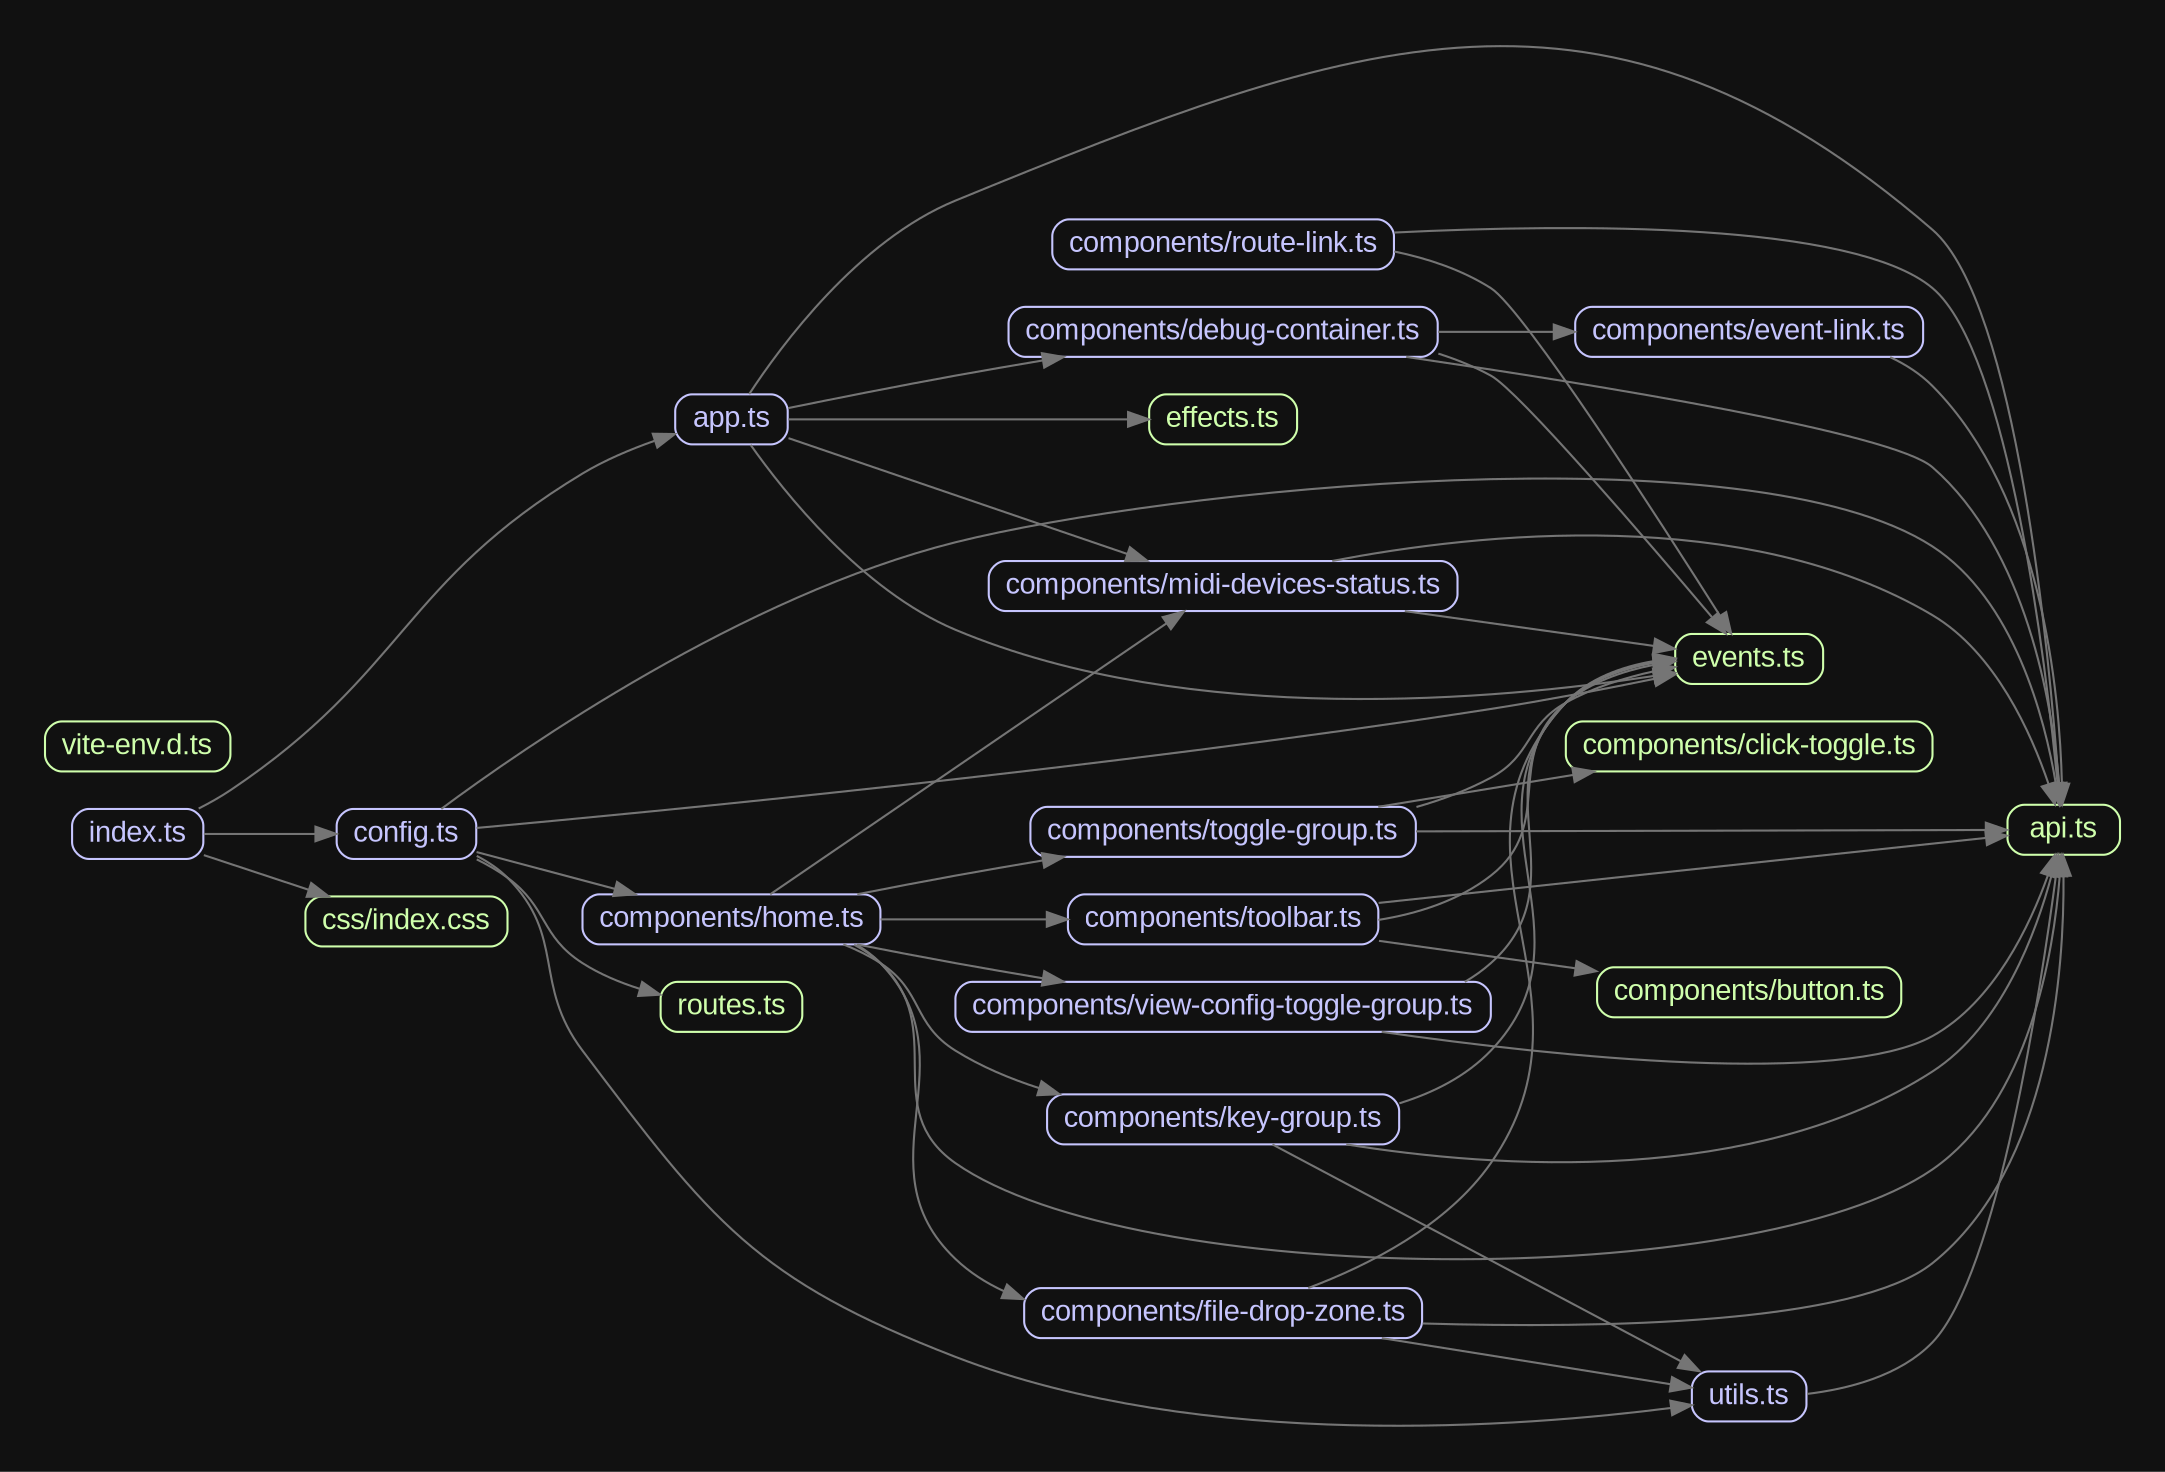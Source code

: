 digraph G {
	graph [bb="0,0,992.75,663.03",
		bgcolor="#111111",
		layout=dot,
		overlap=false,
		pad=0.3,
		rankdir=LR
	];
	node [color="#c6c5fe",
		fontcolor="#c6c5fe",
		fontname=Arial,
		fontsize="14px",
		height=0,
		label="\N",
		shape=box,
		style=rounded
	];
	edge [color="#757575"];
	"api.ts"	[color="#cfffac",
		fontcolor="#cfffac",
		height=0.32986,
		pos="965.75,286.53",
		width=0.75];
	"app.ts"	[height=0.32986,
		pos="327.62,483.53",
		width=0.75];
	"app.ts" -> "api.ts"	[pos="e,964.01,298.79 336.13,495.66 351.35,518.97 388.43,569.42 435,588.53 627.41,667.5 745.35,710.48 902.75,574.53 942.86,539.89 958.66,\
372.62 963.22,310.14"];
	"components/debug-container.ts"	[height=0.32986,
		pos="563,525.53",
		width=2.8472];
	"app.ts" -> "components/debug-container.ts"	[pos="e,485.04,513.2 354.81,488.93 376.32,493.32 407.59,499.56 435,504.53 447.5,506.8 460.71,509.09 473.7,511.29"];
	"components/midi-devices-status.ts"	[height=0.32986,
		pos="563,403.53",
		width=3.1181];
	"app.ts" -> "components/midi-devices-status.ts"	[pos="e,526.27,415.78 354.94,474.51 393.87,461.16 467.37,435.97 515.51,419.47"];
	"effects.ts"	[color="#cfffac",
		fontcolor="#cfffac",
		height=0.32986,
		pos="563,483.53",
		width=0.97222];
	"app.ts" -> "effects.ts"	[pos="e,527.87,483.53 354.94,483.53 394.15,483.53 468.42,483.53 516.53,483.53"];
	"events.ts"	[color="#cfffac",
		fontcolor="#cfffac",
		height=0.32986,
		pos="814.88,368.53",
		width=0.97222];
	"app.ts" -> "events.ts"	[pos="e,779.48,362.01 336.8,471.3 352.63,448.82 389.93,401.49 435,382.53 547.16,335.35 694.9,349.01 768.35,360.24"];
	"components/debug-container.ts" -> "api.ts"	[pos="e,964.28,298.88 652.79,513.19 746.73,499.41 883.98,476.88 902.75,460.53 947.5,421.54 959.95,347.98 963.41,310.22"];
	"components/debug-container.ts" -> "events.ts"	[pos="e,803.68,380.7 665.91,515.06 674.66,512.27 683.15,508.82 691,504.53 704.32,497.25 766.06,425.26 796.63,389.07"];
	"components/event-link.ts"	[height=0.32986,
		pos="814.88,525.53",
		width=2.3056];
	"components/debug-container.ts" -> "components/event-link.ts"	[pos="e,731.69,525.53 665.99,525.53 683.93,525.53 702.51,525.53 720.21,525.53"];
	"components/midi-devices-status.ts" -> "api.ts"	[pos="e,961.53,298.79 617.06,415.87 687.66,429.24 813.89,442.21 902.75,389.53 932.37,371.97 949.57,334.26 958.05,309.66"];
	"components/midi-devices-status.ts" -> "events.ts"	[pos="e,779.49,373.35 652.1,391.19 691.27,385.7 735.74,379.47 768.13,374.94"];
	"components/button.ts"	[color="#cfffac",
		fontcolor="#cfffac",
		height=0.32986,
		pos="814.88,208.53",
		width=2.0243];
	"components/click-toggle.ts"	[color="#cfffac",
		fontcolor="#cfffac",
		height=0.32986,
		pos="814.88,326.53",
		width=2.441];
	"components/event-link.ts" -> "api.ts"	[pos="e,964.98,298.87 882.9,513.18 890.24,509.69 897.09,505.23 902.75,499.53 954.73,447.16 963.63,353.88 964.82,310.25"];
	"components/file-drop-zone.ts"	[height=0.32986,
		pos="563,54.53",
		width=2.6493];
	"components/file-drop-zone.ts" -> "api.ts"	[pos="e,965.42,274.38 658.53,49.59 745.51,47.071 866.36,49.345 902.75,78.53 959.46,124.01 965.91,219.06 965.64,263.14"];
	"components/file-drop-zone.ts" -> "events.ts"	[pos="e,779.7,368.88 604.28,66.845 633.09,77.806 670.29,96.787 691,126.53 747.87,208.2 659.34,274.55 727,347.53 737.59,358.96 753.24,364.65 \
768.35,367.35"];
	"utils.ts"	[height=0.32986,
		pos="814.88,14.53",
		width=0.75347];
	"components/file-drop-zone.ts" -> "utils.ts"	[pos="e,787.39,18.77 641.01,42.202 685.84,35.025 740.38,26.295 776.06,20.584"];
	"utils.ts" -> "api.ts"	[pos="e,963.25,274.17 842.21,15.7 861.55,17.972 887.08,24.151 902.75,40.53 933.54,72.707 954.38,207.58 961.77,262.8"];
	"components/home.ts"	[height=0.32986,
		pos="327.62,243.53",
		width=1.9826];
	"components/home.ts" -> "api.ts"	[pos="e,964.45,274.36 386.76,231.16 391.2,228.77 395.37,225.92 399,222.53 432.31,191.44 397.68,152.68 435,126.53 520.13,66.884 817.17,\
64.523 902.75,123.53 948.88,155.34 960.72,226.35 963.73,263.25"];
	"components/home.ts" -> "components/midi-devices-status.ts"	[pos="e,544.01,391.2 346.55,255.82 387.19,283.68 486.54,351.8 534.8,384.88"];
	"components/home.ts" -> "components/file-drop-zone.ts"	[pos="e,467.26,61.406 387.85,231.19 391.94,228.79 395.73,225.93 399,222.53 444.07,175.54 387.91,125.49 435,80.53 441.41,74.411 448.85,\
69.559 456.86,65.729"];
	"components/key-group.ts"	[height=0.32986,
		pos="563,147.53",
		width=2.3368];
	"components/home.ts" -> "components/key-group.ts"	[pos="e,484.05,159.84 381.98,231.22 387.95,228.8 393.76,225.93 399,222.53 419.62,209.14 414.15,193.55 435,180.53 446.66,173.25 459.89,\
167.56 473.29,163.13"];
	"components/toggle-group.ts"	[height=0.32986,
		pos="563,285.53",
		width=2.5556];
	"components/home.ts" -> "components/toggle-group.ts"	[pos="e,485.04,273.2 389.6,255.9 404.44,258.82 420.27,261.86 435,264.53 447.5,266.8 460.71,269.09 473.7,271.29"];
	"components/toolbar.ts"	[height=0.32986,
		pos="563,243.53",
		width=2.066];
	"components/home.ts" -> "components/toolbar.ts"	[pos="e,488.35,243.53 399.28,243.53 423.82,243.53 451.6,243.53 477.16,243.53"];
	"components/view-config-toggle-group.ts"	[height=0.32986,
		pos="563,201.53",
		width=3.5556];
	"components/home.ts" -> "components/view-config-toggle-group.ts"	[pos="e,485.04,213.86 389.6,231.16 404.44,228.24 420.27,225.2 435,222.53 447.5,220.26 460.71,217.97 473.7,215.77"];
	"components/key-group.ts" -> "api.ts"	[pos="e,962.32,274.4 624.19,135.2 696.47,123.86 818.47,116.05 902.75,170.53 935.49,191.7 952.14,236.23 959.59,263.54"];
	"components/key-group.ts" -> "events.ts"	[pos="e,779.55,368.57 647.61,155.4 663.8,160.47 679.33,168.36 691,180.53 743.55,235.33 673.98,293.18 727,347.53 737.79,358.59 753.34,364.23 \
768.31,366.98"];
	"components/key-group.ts" -> "utils.ts"	[pos="e,790.87,26.774 587.06,135.26 631.59,111.55 729.56,59.406 780.95,32.056"];
	"components/toggle-group.ts" -> "api.ts"	[pos="e,938.4,286.46 655.44,285.76 741.2,285.97 865.22,286.28 926.92,286.44"];
	"components/toggle-group.ts" -> "events.ts"	[pos="e,779.7,364.69 655.44,297.5 667.8,301.04 680,305.61 691,311.53 710.93,322.25 707.27,336.46 727,347.53 739.71,354.66 754.78,359.38 \
768.77,362.51"];
	"components/toggle-group.ts" -> "components/click-toggle.ts"	[pos="e,738.72,314.2 639.31,297.89 667.09,302.45 698.78,307.65 727.47,312.35"];
	"components/toolbar.ts" -> "api.ts"	[pos="e,938.5,283.71 637.5,251.42 723.2,260.61 861.48,275.45 927.43,282.53"];
	"components/toolbar.ts" -> "events.ts"	[pos="e,779.72,367.36 637.59,243.37 656.55,246.46 675.85,252.71 691,264.53 722.7,289.27 696.23,321.65 727,347.53 738.64,357.32 754.1,362.69 \
768.75,365.59"];
	"components/toolbar.ts" -> "components/button.ts"	[pos="e,741.64,218.65 637.62,233.22 666.72,229.14 700.33,224.43 730.33,220.23"];
	"components/view-config-toggle-group.ts" -> "api.ts"	[pos="e,961.34,274.25 641.61,189.16 727.52,177.05 859.56,163.62 902.75,187.53 931.87,203.65 949.14,239.8 957.78,263.67"];
	"components/view-config-toggle-group.ts" -> "events.ts"	[pos="e,779.49,368.15 679.14,213.9 683.35,216.4 687.33,219.26 691,222.53 734.19,260.96 685.25,307.54 727,347.53 738.07,358.13 753.54,363.68 \
768.36,366.5"];
	"components/route-link.ts"	[height=0.32986,
		pos="563,567.53",
		width=2.2743];
	"components/route-link.ts" -> "api.ts"	[pos="e,963.71,298.88 645.1,573.18 732.81,577.49 865.15,578.15 902.75,546.53 939.06,515.99 956.92,368.34 962.64,310.16"];
	"components/route-link.ts" -> "events.ts"	[pos="e,806.24,380.73 645.12,564.01 661.2,560.66 677.32,555.21 691,546.53 706.7,536.57 771.66,435.47 800.26,390.22"];
	"config.ts"	[height=0.32986,
		pos="172.12,284.53",
		width=0.92014];
	"config.ts" -> "api.ts"	[pos="e,963.45,298.73 189.1,296.78 228.3,325.97 333.48,399.1 435,424.53 535.83,449.79 815.59,479.17 902.75,422.53 941.36,397.44 956.23,\
341.79 961.73,310"];
	"config.ts" -> "events.ts"	[pos="e,779.55,361.46 205.65,287.59 287.43,295.44 508.2,317.69 691,345.53 716.7,349.44 745.24,354.73 768.35,359.25"];
	"config.ts" -> "utils.ts"	[pos="e,787.45,10.367 205.59,273.94 210.94,271.16 216.09,267.73 220.25,263.53 248.54,234.96 232.05,212.64 256.25,180.53 318.16,98.392 \
339.07,70.646 435,33.53 552.58,-11.962 706.16,-0.043965 776.16,8.8632"];
	"config.ts" -> "components/home.ts"	[pos="e,280.43,255.87 205.68,275.83 224.19,270.89 247.9,264.56 269.42,258.81"];
	"routes.ts"	[color="#cfffac",
		fontcolor="#cfffac",
		height=0.32986,
		pos="327.62,201.53",
		width=0.94097];
	"config.ts" -> "routes.ts"	[pos="e,293.46,207.38 205.59,272.3 210.71,269.75 215.78,266.82 220.25,263.53 239.78,249.15 235.84,235.62 256.25,222.53 264.19,217.44 273.41,\
213.54 282.51,210.57"];
	"css/index.css"	[color="#cfffac",
		fontcolor="#cfffac",
		height=0.32986,
		pos="172.12,242.53",
		width=1.3368];
	"index.ts"	[height=0.32986,
		pos="44,284.53",
		width=0.86806];
	"index.ts" -> "app.ts"	[pos="e,300.14,476.38 72.938,296.75 78.092,299.4 83.32,302.37 88,305.53 171.48,361.97 170.04,405.35 256.25,457.53 266.45,463.7 278.34,\
468.78 289.42,472.76"];
	"index.ts" -> "config.ts"	[pos="e,138.67,284.53 75.531,284.53 91.051,284.53 110.19,284.53 127.26,284.53"];
	"index.ts" -> "css/index.css"	[pos="e,134.13,254.85 75.531,274.36 89.866,269.59 107.29,263.79 123.31,258.45"];
	"vite-env.d.ts"	[color="#cfffac",
		fontcolor="#cfffac",
		height=0.32986,
		pos="44,326.53",
		width=1.2222];
}
